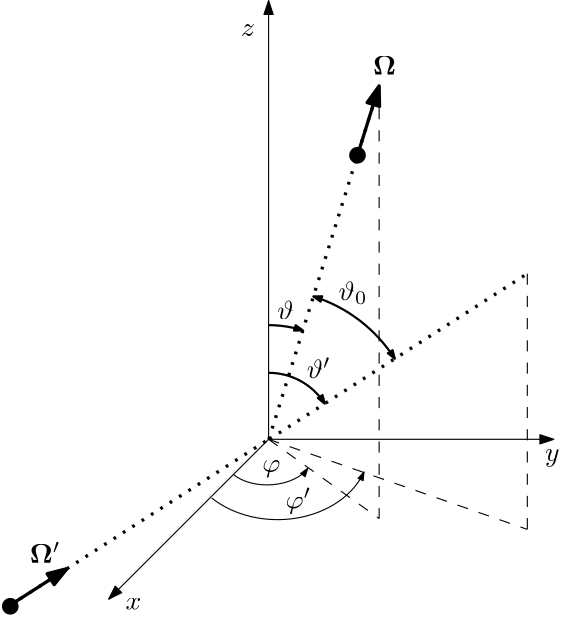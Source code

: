<?xml version="1.0"?>
<!DOCTYPE ipe SYSTEM "ipe.dtd">
<ipe version="70010" creator="Ipe 7.0.10">
<info created="D:20070221134729" modified="D:20110414161306"/>
<ipestyle name="ipe6">
<symbol name="mark/circle(sx)" transformations="translations">
<path fill="sym-stroke">
0.6 0 0 0.6 0 0 e
0.4 0 0 0.4 0 0 e
</path>
</symbol>
<symbol name="mark/disk(sx)" transformations="translations">
<path fill="sym-stroke">
0.6 0 0 0.6 0 0 e
</path>
</symbol>
<symbol name="mark/fdisk(sfx)" transformations="translations">
<group>
<path fill="sym-stroke" fillrule="eofill">
0.6 0 0 0.6 0 0 e
0.4 0 0 0.4 0 0 e
</path>
<path fill="sym-fill">
0.4 0 0 0.4 0 0 e
</path>
</group>
</symbol>
<symbol name="mark/box(sx)" transformations="translations">
<path fill="sym-stroke" fillrule="eofill">
-0.6 -0.6 m
0.6 -0.6 l
0.6 0.6 l
-0.6 0.6 l
h
-0.4 -0.4 m
0.4 -0.4 l
0.4 0.4 l
-0.4 0.4 l
h
</path>
</symbol>
<symbol name="mark/square(sx)" transformations="translations">
<path fill="sym-stroke">
-0.6 -0.6 m
0.6 -0.6 l
0.6 0.6 l
-0.6 0.6 l
h
</path>
</symbol>
<symbol name="mark/fsquare(sfx)" transformations="translations">
<group>
<path fill="sym-stroke" fillrule="eofill">
-0.6 -0.6 m
0.6 -0.6 l
0.6 0.6 l
-0.6 0.6 l
0 -0.4 m
0.4 -0.4 l
0.4 0.4 l
-0.4 0.4 l
h
</path>
<path fill="sym-fill">
-0.4 -0.4 m
0.4 -0.4 l
0.4 0.4 l
-0.4 0.4 l
h
</path>
</group>
</symbol>
<symbol name="mark/cross(sx)" transformations="translations">
<group>
<path fill="sym-stroke">
-0.43 -0.57 m
0.57 0.43 l
0.43 0.57 l
-0.57 -0.43 l
h
</path>
<path fill="sym-stroke">
-0.43 0.57 m
0.57 -0.43 l
0.43 -0.57 l
-0.57 0.43 l
h
</path>
</group>
</symbol>
<pen name="heavier" value="0.8"/>
<pen name="fat" value="1.2"/>
<pen name="ultrafat" value="2"/>
<symbolsize name="large" value="5"/>
<symbolsize name="small" value="2"/>
<symbolsize name="tiny" value="1.1"/>
<arrowsize name="large" value="10"/>
<arrowsize name="small" value="5"/>
<arrowsize name="tiny" value="3"/>
<color name="red" value="1 0 0"/>
<color name="green" value="0 1 0"/>
<color name="blue" value="0 0 1"/>
<color name="yellow" value="1 1 0"/>
<color name="gray1" value="0.125"/>
<color name="gray2" value="0.25"/>
<color name="gray3" value="0.375"/>
<color name="gray4" value="0.5"/>
<color name="gray5" value="0.625"/>
<color name="gray6" value="0.75"/>
<color name="gray7" value="0.875"/>
<dashstyle name="dashed" value="[4] 0"/>
<dashstyle name="dotted" value="[1 3] 0"/>
<dashstyle name="dash dotted" value="[4 2 1 2] 0"/>
<dashstyle name="dash dot dotted" value="[4 2 1 2 1 2] 0"/>
<textsize name="large" value="\large"/>
<textsize name="Large" value="\Large"/>
<textsize name="LARGE" value="\LARGE"/>
<textsize name="huge" value="\huge"/>
<textsize name="Huge" value="\Huge"/>
<textsize name="small" value="\small"/>
<textsize name="footnote" value="\footnotesize"/>
<textsize name="tiny" value="\tiny"/>
<textstyle name="center" begin="\begin{center}" end="\end{center}"/>
<textstyle name="itemize" begin="\begin{itemize}" end="\end{itemize}"/>
<textstyle name="item" begin="\begin{itemize}\item{}" end="\end{itemize}"/>
</ipestyle>
<ipestyle>
<layout paper="595 842" origin="0 0" frame="595 842" crop="no"/>
</ipestyle>
<page>
<layer name="alpha"/>
<layer name="beta"/>
<layer name="gamma"/>
<layer name="delta"/>
<layer name="epsilon"/>
<layer name="zeta"/>
<layer name="eta"/>
<view layers="alpha beta gamma zeta" active="zeta"/>
<path layer="eta" matrix="0.666667 0 0 0.347974 45.5859 302.284" stroke="black" arrow="normal/normal">
160 256 m
160 384 l
</path>
<path matrix="0.399348 0 0 0.399348 88.3569 289.132" stroke="black" arrow="normal/normal">
160 256 m
96 192 l
</path>
<path matrix="0.399135 0 0 1.40456 88.3909 31.7968" stroke="black" arrow="normal/normal">
160 256 m
288 256 l
</path>
<path matrix="0.66225 0 0 0.659731 46.2926 222.474" stroke="black" pen="heavier" arrow="normal/normal">
160 256 m
368 352 l
</path>
<path layer="gamma" matrix="-12.9748 0 0 1.23402 2363.94 138.936" stroke="black" arrow="normal/small">
160 256 m
160 384 l
</path>
<path matrix="0.899508 0 0 0.899219 144.048 224.644" stroke="black" arrow="normal/small">
160 256 m
96 192 l
</path>
<path matrix="0.802227 0 0 -0.795127 159.613 658.397" stroke="black" arrow="normal/small">
160 256 m
288 256 l
</path>
<path layer="delta" matrix="1.31424 0 0 0.958177 -193.64 117.421" stroke="gray3" pen="fat">
368 352 m
416 432 l
</path>
<path matrix="0.142994 0.142994 -0.285989 0.285989 416.841 343.863" stroke="gray3" fill="gray3" pen="ultrafat">
22.6274 0 0 22.6274 432 416 e
</path>
<path matrix="0.944587 0 0 1.28385 -57.5954 2.78419" stroke="gray3" pen="fat">
368.217 352 m
447.965 401.078 l
</path>
<text layer="eta" matrix="1 0 0 1 7.36949 147.105" pos="125.762 213.597" stroke="black" type="label" halign="center" valign="center">$x$</text>
<text matrix="1 0 0 1 73.981 167.746" pos="125.762 213.597" stroke="black" type="label" halign="center" valign="center">$y$</text>
<text matrix="1 0 0 1 16.0369 218.767" pos="125.762 213.597" stroke="black" type="label" halign="center" valign="center">$z$</text>
<text layer="gamma" matrix="1 0 0 1 113.576 182.083" pos="125.762 213.597" stroke="black" type="label" halign="center" valign="center">$x$</text>
<text matrix="1 0 0 1 264.347 234.624" pos="125.762 213.597" stroke="black" type="label" halign="center" valign="center">$y$</text>
<text matrix="1 0 0 1 154.804 388.575" pos="125.762 213.597" stroke="black" type="label" halign="center" valign="center">$z$</text>
<text layer="eta" matrix="1 0 0 1 55.5045 198.805" pos="125.762 213.597" stroke="black" type="label" halign="center" valign="center" size="large">$\mathbf{r}$</text>
<text layer="delta" matrix="1 0 0 1 281.637 334.559" pos="125.762 213.597" stroke="black" type="label" halign="center" valign="center" size="large">$\mathbf{v}(E)$</text>
<text matrix="1 0 0 1 202.223 320.853" pos="125.762 213.597" stroke="black" type="label" halign="center" valign="center" size="large">$\mathbf{\Omega}$</text>
<text matrix="1 0 0 1 211.554 350.165" pos="125.762 213.597" stroke="gray3" type="label" halign="center" valign="center" size="large">$\vert{\mathrm{d}\mathbf{\Omega}}\vert$</text>
<path layer="alpha" matrix="0.354331 0 0 1.13529 157.689 55.2981" stroke="black" dash="dotted" pen="fat" arrow="normal/normal">
368 352 m
480 464 l
</path>
<path layer="delta" matrix="1 0 0 1 -77.9995 102.699" stroke="gray4" arrow="normal/small">
430.213 461.193 m
445.006 461.193
447.373 445.809
440.272 429.241 s
</path>
<path matrix="1 0 0 1 -52.055 127.278" stroke="black" arrow="normal/tiny">
379.86 401.007 m
379.86 387.807
399.887 386.897 s
</path>
<path layer="epsilon" matrix="1.17909 -0.093527 0.190751 0.741157 -212.332 331.589" stroke="black" arrow="normal/tiny">
358.606 342.606 m
13.0465 0 0 13.0465 367.845 351.819 380.405 348.29 a
</path>
<text matrix="1 0 0 1 -76.4485 224.419" transformations="translations" pos="364.804 328.426" stroke="black" type="label" valign="baseline" size="large">$\varphi$</text>
<path matrix="0.53332 0 0 0.537582 131.282 322.508" stroke="gray4" pen="fat">
218.486 456.82 m
75.161 0 0 47.257 293.646 457.058 368.806 456.855 a
368.929 456.684 m
75.254 0 0 48.6016 293.676 456.475 218.423 456.72 a
</path>
<path matrix="1.42668 0 0 0.855295 -125.767 65.9422" stroke="gray4" pen="heavier">
290 454.699 m
262.162 583.46 l
</path>
<path matrix="0.336408 0 0 0.821718 164.649 275.359" stroke="black" dash="dashed">
368.217 352 m
437.844 331.576 l
</path>
<path stroke="gray4" pen="heavier">
288.139 454.844 m
327.436 564.066 l
</path>
<path matrix="0.547618 0 0 0.547442 200.902 424.458" stroke="black" dash="dashed">
160 256 m
96 192 l
</path>
<path layer="zeta" matrix="1.3383 0.000406 -0.009683 0.85244 -200.758 154.166" stroke="black" dash="dotted" pen="fat">
367.983 352.642 m
437.844 422.486 l
</path>
<path layer="epsilon" stroke="black" arrow="normal/tiny">
287.95 501.655 m
46.7129 0 0 46.7129 288.215 454.943 272.563 498.956 a
</path>
<text layer="zeta" matrix="1 0 0 1 -73.7351 169.557" transformations="translations" pos="364.804 328.426" stroke="black" type="label" valign="baseline">$\vartheta$</text>
<path layer="epsilon" matrix="1 0 0 1 0.637466 -0.318733" stroke="black">
255.038 534.567 m
257.489 531.766 l
257.139 532.467 l
</path>
<path matrix="1 0 0 1 -0.159366 -1.4343" stroke="black">
255.038 534.567 m
257.489 531.766 l
257.139 532.467 l
</path>
<path matrix="1 0 0 1 8.17868 -101.586" stroke="black">
255.038 534.567 m
257.489 531.766 l
257.139 532.467 l
</path>
<path matrix="1 0 0 1 7.38185 -102.702" stroke="black">
255.038 534.567 m
257.489 531.766 l
257.139 532.467 l
</path>
<path layer="zeta" matrix="1.17909 -0.093527 0.190751 0.741157 -212.883 221.83" stroke="black" arrow="normal/tiny">
358.606 342.606 m
13.0465 0 0 13.0465 367.845 351.819 380.405 348.29 a
</path>
<text matrix="1 0 0 1 -79.1004 114.66" transformations="translations" pos="364.804 328.426" stroke="black" type="label" valign="baseline">$\varphi$</text>
<path matrix="0.571612 0 0 1.39623 77.4916 -36.6299" stroke="black" dash="dashed">
368.217 352 m
437.844 331.576 l
</path>
<text matrix="1 0 0 1 203.894 375.995" pos="125.762 213.597" stroke="black" type="label" halign="center" valign="center">$\mathbf{\Omega}$</text>
<path stroke="black" pen="heavier" arrow="normal/tiny">
287.969 478.792 m
23.9478 0 0 -23.9478 287.969 454.844 308.17 467.705 a
</path>
<path stroke="black" pen="heavier" arrow="normal/tiny">
287.969 495.948 m
41.1041 0 0 -41.1041 287.969 454.844 300.297 494.056 a
</path>
<path stroke="black" pen="heavier" arrow="normal/tiny" rarrow="normal/tiny">
304.11 506.272 m
53.9012 0 0 -53.9012 287.969 454.844 333.391 483.864 a
</path>
<path stroke="black" dash="dashed">
327.769 582.074 m
327.769 426.328 l
</path>
<path stroke="black" dash="dashed">
381.119 514.488 m
381.119 422.421 l
</path>
<path stroke="black" dash="dashed">
287.969 454.844 m
381.119 422.421 l
</path>
<text matrix="1 0 0 1 -63.1349 148.405" transformations="translations" pos="364.804 328.426" stroke="black" type="label" valign="baseline">$\vartheta&apos;$</text>
<path matrix="1.3383 0.000406 -0.009683 0.85244 -293.908 94.5227" stroke="black" dash="dotted" pen="fat">
367.983 352.642 m
437.844 422.486 l
</path>
<use name="mark/disk(sx)" pos="319.979 557.115" size="large" stroke="black"/>
<use matrix="1 0 0 1 -124.996 -162.375" name="mark/disk(sx)" pos="319.979 557.115" size="large" stroke="black"/>
<path stroke="black" pen="fat" arrow="normal/normal">
195.151 395.278 m
215.414 408.282 l
</path>
<path stroke="black" pen="fat">
320.059 557.373 m
327.066 579.824 l
</path>
<text matrix="1 0 0 1 81.8044 200.546" pos="125.762 213.597" stroke="black" type="label" halign="center" valign="center">$\mathbf{\Omega}&apos;$</text>
<text matrix="1 0 0 1 -51.642 176.49" transformations="translations" pos="364.804 328.426" stroke="black" type="label" valign="baseline">$\vartheta_0$</text>
<path matrix="1.13235 -0.006209 0.004858 0.885945 -37.3695 50.6691" stroke="black" arrow="normal/tiny">
267.364 434.245 m
29.2567 0 0 29.2567 288.139 454.844 315.753 445.178 a
</path>
<text matrix="1 0 0 1 -70.7512 101.463" transformations="translations" pos="364.804 328.426" stroke="black" type="label" valign="baseline">$\varphi&apos;$</text>
</page>
</ipe>
